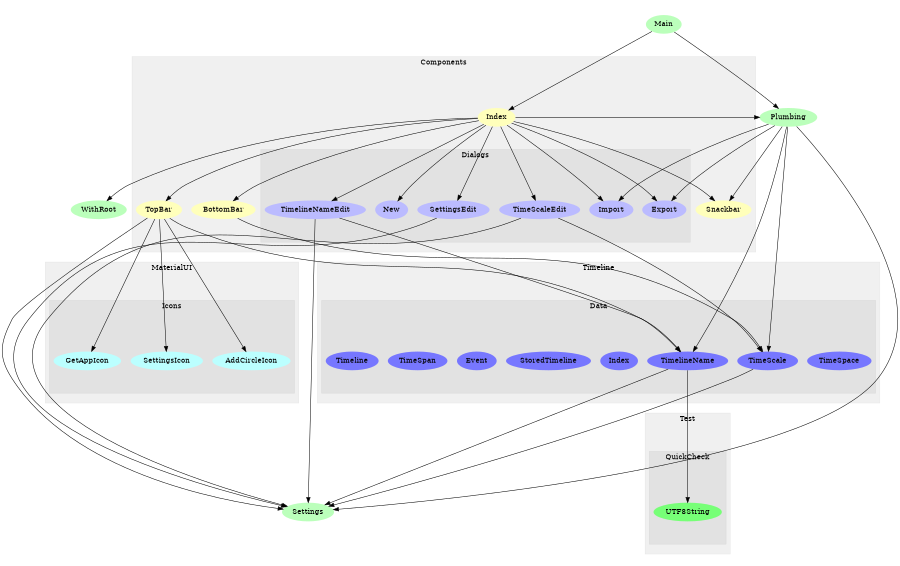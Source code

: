 digraph G {
size="6,4";
ratio="fill";
u13[label="Settings",style="filled",fillcolor="#bbffbb",penwidth="0"];
u14[label="Plumbing",style="filled",fillcolor="#bbffbb",penwidth="0"];
u16[label="Main",style="filled",fillcolor="#bbffbb",penwidth="0"];
u25[label="WithRoot",style="filled",fillcolor="#bbffbb",penwidth="0"];
subgraph cluster_0 {
label="Components";
color="#0000000F";
style="filled";
u3[label="BottomBar",style="filled",fillcolor="#ffffbb",penwidth="0"];
u10[label="TopBar",style="filled",fillcolor="#ffffbb",penwidth="0"];
u11[label="Index",style="filled",fillcolor="#ffffbb",penwidth="0"];
u12[label="Snackbar",style="filled",fillcolor="#ffffbb",penwidth="0"];
subgraph cluster_1 {
label="Dialogs";
color="#0000000F";
style="filled";
u4[label="Import",style="filled",fillcolor="#bbbbff",penwidth="0"];
u5[label="SettingsEdit",style="filled",fillcolor="#bbbbff",penwidth="0"];
u6[label="TimelineNameEdit",style="filled",fillcolor="#bbbbff",penwidth="0"];
u7[label="TimeScaleEdit",style="filled",fillcolor="#bbbbff",penwidth="0"];
u8[label="Export",style="filled",fillcolor="#bbbbff",penwidth="0"];
u9[label="New",style="filled",fillcolor="#bbbbff",penwidth="0"];

}

}
subgraph cluster_2 {
label="MaterialUI";
color="#0000000F";
style="filled";
subgraph cluster_3 {
label="Icons";
color="#0000000F";
style="filled";
u0[label="GetAppIcon",style="filled",fillcolor="#bbffff",penwidth="0"];
u1[label="AddCircleIcon",style="filled",fillcolor="#bbffff",penwidth="0"];
u2[label="SettingsIcon",style="filled",fillcolor="#bbffff",penwidth="0"];

}

}
subgraph cluster_4 {
label="Test";
color="#0000000F";
style="filled";
subgraph cluster_5 {
label="QuickCheck";
color="#0000000F";
style="filled";
u15[label="UTF8String",style="filled",fillcolor="#77ff77",penwidth="0"];

}

}
subgraph cluster_6 {
label="Timeline";
color="#0000000F";
style="filled";
subgraph cluster_7 {
label="Data";
color="#0000000F";
style="filled";
u17[label="TimeSpace",style="filled",fillcolor="#7777ff",penwidth="0"];
u18[label="TimeScale",style="filled",fillcolor="#7777ff",penwidth="0"];
u19[label="TimelineName",style="filled",fillcolor="#7777ff",penwidth="0"];
u20[label="Index",style="filled",fillcolor="#7777ff",penwidth="0"];
u21[label="StoredTimeline",style="filled",fillcolor="#7777ff",penwidth="0"];
u22[label="Event",style="filled",fillcolor="#7777ff",penwidth="0"];
u23[label="TimeSpan",style="filled",fillcolor="#7777ff",penwidth="0"];
u24[label="Timeline",style="filled",fillcolor="#7777ff",penwidth="0"];

}

}
u3 -> u18;
u5 -> u13;
u6 -> u13;
u6 -> u19;
u7 -> u13;
u7 -> u18;
u10 -> u0;
u10 -> u1;
u10 -> u2;
u10 -> u13;
u10 -> u19;
u11 -> u3;
u11 -> u4;
u11 -> u5;
u11 -> u6;
u11 -> u7;
u11 -> u8;
u11 -> u9;
u11 -> u10;
u11 -> u12;
u11 -> u14;
u11 -> u25;
u14 -> u4;
u14 -> u8;
u14 -> u12;
u14 -> u13;
u14 -> u18;
u14 -> u19;
u16 -> u11;
u16 -> u14;
u18 -> u13;
u19 -> u13;
u19 -> u15;

}
